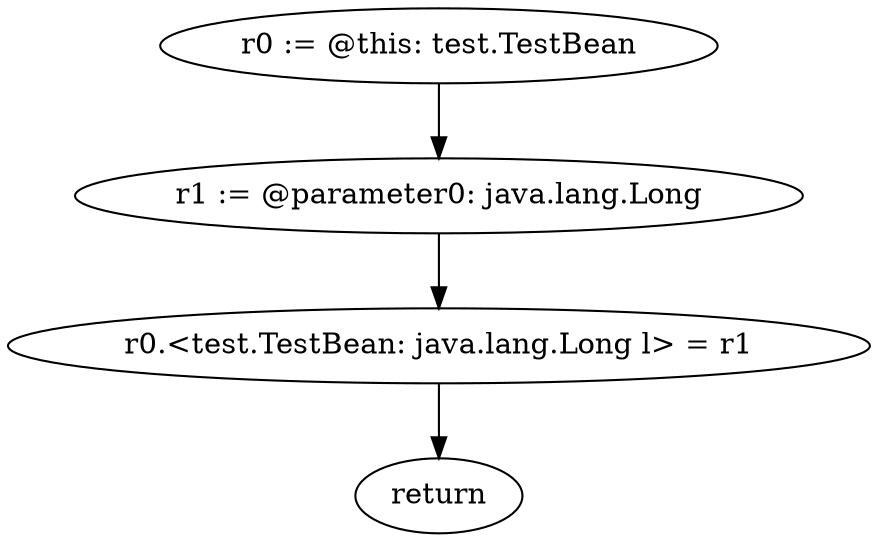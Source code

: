 digraph "unitGraph" {
    "r0 := @this: test.TestBean"
    "r1 := @parameter0: java.lang.Long"
    "r0.<test.TestBean: java.lang.Long l> = r1"
    "return"
    "r0 := @this: test.TestBean"->"r1 := @parameter0: java.lang.Long";
    "r1 := @parameter0: java.lang.Long"->"r0.<test.TestBean: java.lang.Long l> = r1";
    "r0.<test.TestBean: java.lang.Long l> = r1"->"return";
}
